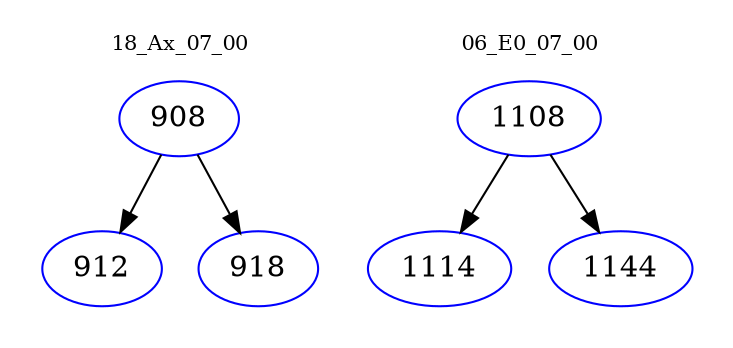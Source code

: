 digraph{
subgraph cluster_0 {
color = white
label = "18_Ax_07_00";
fontsize=10;
T0_908 [label="908", color="blue"]
T0_908 -> T0_912 [color="black"]
T0_912 [label="912", color="blue"]
T0_908 -> T0_918 [color="black"]
T0_918 [label="918", color="blue"]
}
subgraph cluster_1 {
color = white
label = "06_E0_07_00";
fontsize=10;
T1_1108 [label="1108", color="blue"]
T1_1108 -> T1_1114 [color="black"]
T1_1114 [label="1114", color="blue"]
T1_1108 -> T1_1144 [color="black"]
T1_1144 [label="1144", color="blue"]
}
}
